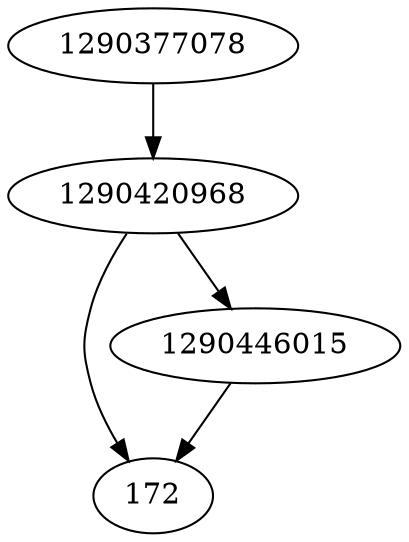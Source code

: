 strict digraph  {
1290420968;
172;
1290377078;
1290446015;
1290420968 -> 1290446015;
1290420968 -> 172;
1290377078 -> 1290420968;
1290446015 -> 172;
}

